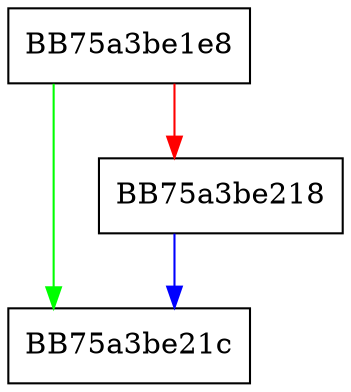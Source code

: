 digraph acquireConfig {
  node [shape="box"];
  graph [splines=ortho];
  BB75a3be1e8 -> BB75a3be21c [color="green"];
  BB75a3be1e8 -> BB75a3be218 [color="red"];
  BB75a3be218 -> BB75a3be21c [color="blue"];
}